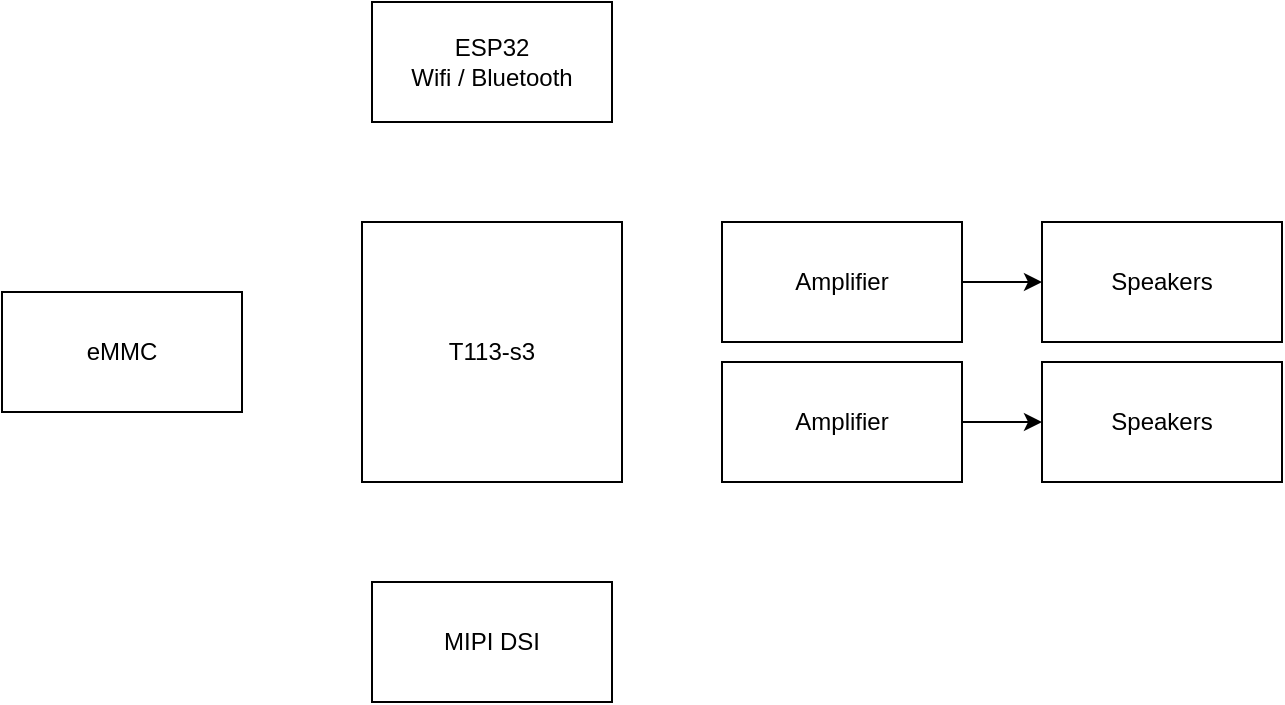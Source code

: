 <mxfile version="24.7.17">
  <diagram name="Page-1" id="i9dnThPnfrLiiRXgVBJh">
    <mxGraphModel dx="1026" dy="592" grid="1" gridSize="10" guides="1" tooltips="1" connect="1" arrows="1" fold="1" page="1" pageScale="1" pageWidth="850" pageHeight="1100" math="0" shadow="0">
      <root>
        <mxCell id="0" />
        <mxCell id="1" parent="0" />
        <mxCell id="c_lRpv__dyTiCZB_LDVL-1" value="T113-s3" style="whiteSpace=wrap;html=1;aspect=fixed;" vertex="1" parent="1">
          <mxGeometry x="320" y="160" width="130" height="130" as="geometry" />
        </mxCell>
        <mxCell id="c_lRpv__dyTiCZB_LDVL-2" value="eMMC" style="rounded=0;whiteSpace=wrap;html=1;" vertex="1" parent="1">
          <mxGeometry x="140" y="195" width="120" height="60" as="geometry" />
        </mxCell>
        <mxCell id="c_lRpv__dyTiCZB_LDVL-3" value="ESP32&lt;br&gt;Wifi / Bluetooth" style="rounded=0;whiteSpace=wrap;html=1;" vertex="1" parent="1">
          <mxGeometry x="325" y="50" width="120" height="60" as="geometry" />
        </mxCell>
        <mxCell id="c_lRpv__dyTiCZB_LDVL-4" value="MIPI DSI" style="rounded=0;whiteSpace=wrap;html=1;" vertex="1" parent="1">
          <mxGeometry x="325" y="340" width="120" height="60" as="geometry" />
        </mxCell>
        <mxCell id="c_lRpv__dyTiCZB_LDVL-13" style="edgeStyle=orthogonalEdgeStyle;rounded=0;orthogonalLoop=1;jettySize=auto;html=1;exitX=1;exitY=0.5;exitDx=0;exitDy=0;" edge="1" parent="1" source="c_lRpv__dyTiCZB_LDVL-5" target="c_lRpv__dyTiCZB_LDVL-9">
          <mxGeometry relative="1" as="geometry" />
        </mxCell>
        <mxCell id="c_lRpv__dyTiCZB_LDVL-5" value="Amplifier" style="rounded=0;whiteSpace=wrap;html=1;" vertex="1" parent="1">
          <mxGeometry x="500" y="160" width="120" height="60" as="geometry" />
        </mxCell>
        <mxCell id="c_lRpv__dyTiCZB_LDVL-9" value="Speakers" style="rounded=0;whiteSpace=wrap;html=1;" vertex="1" parent="1">
          <mxGeometry x="660" y="160" width="120" height="60" as="geometry" />
        </mxCell>
        <mxCell id="c_lRpv__dyTiCZB_LDVL-12" style="edgeStyle=orthogonalEdgeStyle;rounded=0;orthogonalLoop=1;jettySize=auto;html=1;exitX=1;exitY=0.5;exitDx=0;exitDy=0;entryX=0;entryY=0.5;entryDx=0;entryDy=0;" edge="1" parent="1" source="c_lRpv__dyTiCZB_LDVL-10" target="c_lRpv__dyTiCZB_LDVL-11">
          <mxGeometry relative="1" as="geometry" />
        </mxCell>
        <mxCell id="c_lRpv__dyTiCZB_LDVL-10" value="Amplifier" style="rounded=0;whiteSpace=wrap;html=1;" vertex="1" parent="1">
          <mxGeometry x="500" y="230" width="120" height="60" as="geometry" />
        </mxCell>
        <mxCell id="c_lRpv__dyTiCZB_LDVL-11" value="Speakers" style="rounded=0;whiteSpace=wrap;html=1;" vertex="1" parent="1">
          <mxGeometry x="660" y="230" width="120" height="60" as="geometry" />
        </mxCell>
      </root>
    </mxGraphModel>
  </diagram>
</mxfile>

